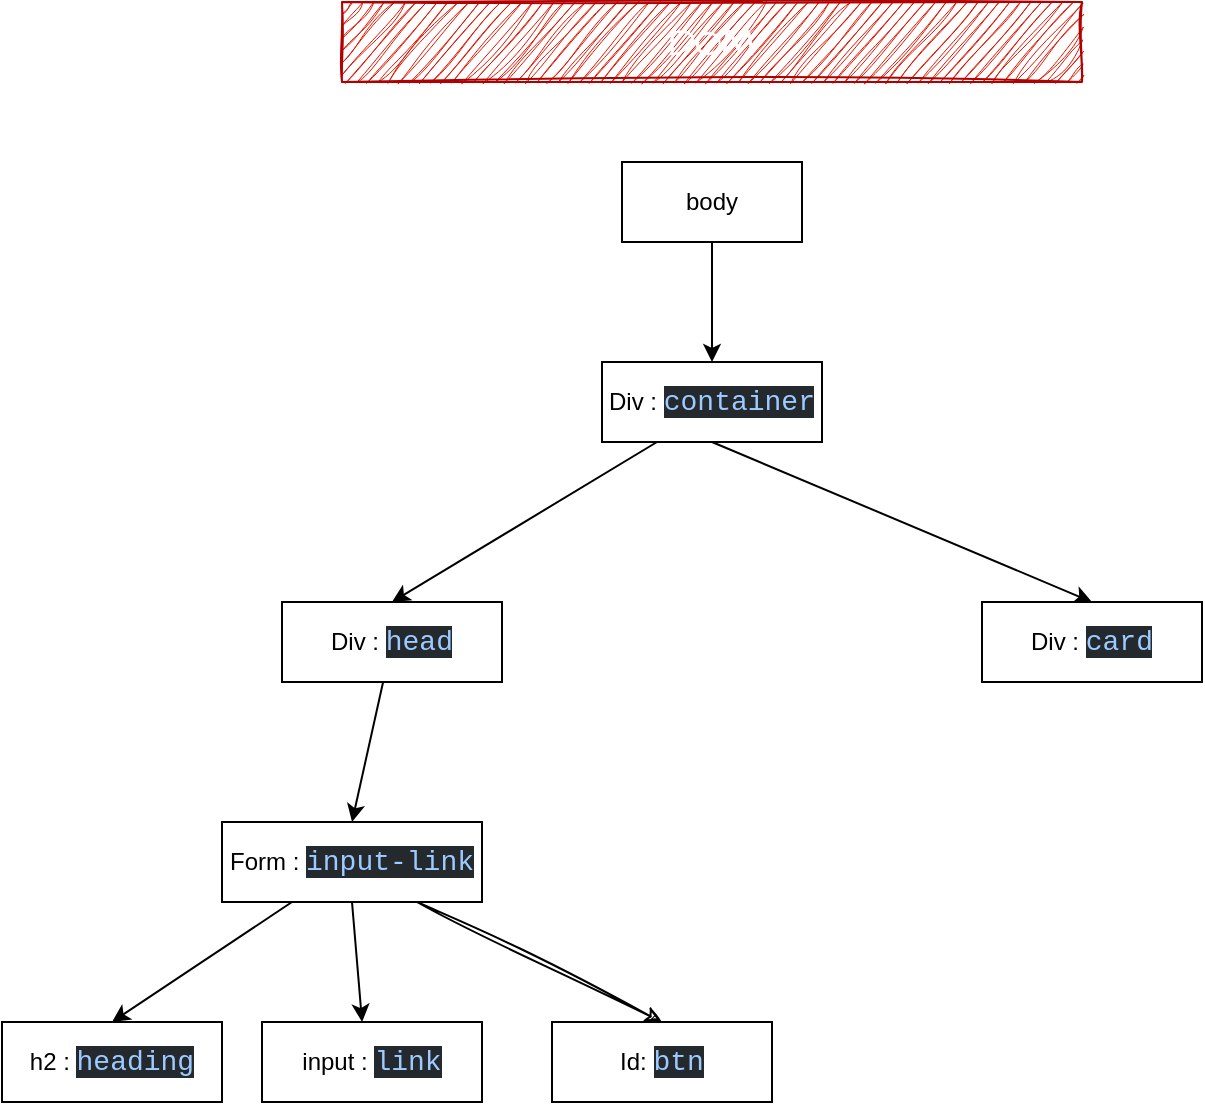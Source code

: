 <mxfile>
    <diagram id="dDjUmZIwO7uX91-Sz7dD" name="Page-1">
        <mxGraphModel dx="312" dy="353" grid="1" gridSize="10" guides="1" tooltips="1" connect="1" arrows="1" fold="1" page="1" pageScale="1" pageWidth="850" pageHeight="1100" math="0" shadow="0">
            <root>
                <mxCell id="0"/>
                <mxCell id="1" parent="0"/>
                <mxCell id="3" style="edgeStyle=none;html=1;" parent="1" source="2" edge="1">
                    <mxGeometry relative="1" as="geometry">
                        <mxPoint x="395" y="190" as="targetPoint"/>
                    </mxGeometry>
                </mxCell>
                <mxCell id="2" value="body" style="whiteSpace=wrap;html=1;" parent="1" vertex="1">
                    <mxGeometry x="350" y="90" width="90" height="40" as="geometry"/>
                </mxCell>
                <mxCell id="7" style="edgeStyle=none;html=1;exitX=0.5;exitY=1;exitDx=0;exitDy=0;entryX=0.5;entryY=0;entryDx=0;entryDy=0;" edge="1" parent="1" source="4" target="8">
                    <mxGeometry relative="1" as="geometry">
                        <mxPoint x="395" y="300" as="targetPoint"/>
                        <mxPoint x="460" y="250" as="sourcePoint"/>
                    </mxGeometry>
                </mxCell>
                <mxCell id="10" style="edgeStyle=none;html=1;exitX=0.25;exitY=1;exitDx=0;exitDy=0;entryX=0.5;entryY=0;entryDx=0;entryDy=0;" edge="1" parent="1" source="4" target="11">
                    <mxGeometry relative="1" as="geometry">
                        <mxPoint x="240" y="310" as="targetPoint"/>
                    </mxGeometry>
                </mxCell>
                <mxCell id="4" value="Div :&amp;nbsp;&lt;span style=&quot;color: rgb(158, 203, 255); background-color: rgb(36, 41, 46); font-family: Consolas, &amp;quot;Courier New&amp;quot;, monospace; font-size: 14px;&quot;&gt;container&lt;/span&gt;" style="whiteSpace=wrap;html=1;" parent="1" vertex="1">
                    <mxGeometry x="340" y="190" width="110" height="40" as="geometry"/>
                </mxCell>
                <mxCell id="8" value="Div :&amp;nbsp;&lt;span style=&quot;color: rgb(158, 203, 255); background-color: rgb(36, 41, 46); font-family: Consolas, &amp;quot;Courier New&amp;quot;, monospace; font-size: 14px;&quot;&gt;card&lt;/span&gt;" style="whiteSpace=wrap;html=1;" vertex="1" parent="1">
                    <mxGeometry x="530" y="310" width="110" height="40" as="geometry"/>
                </mxCell>
                <mxCell id="14" value="" style="edgeStyle=none;html=1;entryX=0.5;entryY=0;entryDx=0;entryDy=0;" edge="1" parent="1" source="11" target="16">
                    <mxGeometry relative="1" as="geometry">
                        <mxPoint x="230" y="420" as="targetPoint"/>
                    </mxGeometry>
                </mxCell>
                <mxCell id="11" value="Div :&amp;nbsp;&lt;span style=&quot;color: rgb(158, 203, 255); background-color: rgb(36, 41, 46); font-family: Consolas, &amp;quot;Courier New&amp;quot;, monospace; font-size: 14px;&quot;&gt;head&lt;/span&gt;" style="whiteSpace=wrap;html=1;" vertex="1" parent="1">
                    <mxGeometry x="180" y="310" width="110" height="40" as="geometry"/>
                </mxCell>
                <mxCell id="18" style="edgeStyle=none;html=1;entryX=0.455;entryY=0;entryDx=0;entryDy=0;entryPerimeter=0;exitX=0.5;exitY=1;exitDx=0;exitDy=0;" edge="1" parent="1" source="16" target="20">
                    <mxGeometry relative="1" as="geometry">
                        <mxPoint x="280" y="480" as="targetPoint"/>
                        <mxPoint x="215" y="470" as="sourcePoint"/>
                    </mxGeometry>
                </mxCell>
                <mxCell id="21" style="edgeStyle=none;html=1;entryX=0.5;entryY=0;entryDx=0;entryDy=0;" edge="1" parent="1" source="16" target="19">
                    <mxGeometry relative="1" as="geometry"/>
                </mxCell>
                <mxCell id="30" style="edgeStyle=none;sketch=1;hachureGap=4;jiggle=2;curveFitting=1;html=1;exitX=0.75;exitY=1;exitDx=0;exitDy=0;entryX=0.5;entryY=0;entryDx=0;entryDy=0;fontFamily=Architects Daughter;fontSource=https%3A%2F%2Ffonts.googleapis.com%2Fcss%3Ffamily%3DArchitects%2BDaughter;fontSize=16;" edge="1" parent="1" source="16" target="23">
                    <mxGeometry relative="1" as="geometry"/>
                </mxCell>
                <mxCell id="16" value="Form : &lt;font face=&quot;Consolas, Courier New, monospace&quot; color=&quot;#9ecbff&quot;&gt;&lt;span style=&quot;font-size: 14px; background-color: rgb(36, 41, 46);&quot;&gt;input-link&lt;/span&gt;&lt;/font&gt;" style="whiteSpace=wrap;html=1;" vertex="1" parent="1">
                    <mxGeometry x="150" y="420" width="130" height="40" as="geometry"/>
                </mxCell>
                <mxCell id="19" value="h2 :&amp;nbsp;&lt;span style=&quot;color: rgb(158, 203, 255); background-color: rgb(36, 41, 46); font-family: Consolas, &amp;quot;Courier New&amp;quot;, monospace; font-size: 14px;&quot;&gt;heading&lt;/span&gt;" style="whiteSpace=wrap;html=1;" vertex="1" parent="1">
                    <mxGeometry x="40" y="520" width="110" height="40" as="geometry"/>
                </mxCell>
                <mxCell id="20" value="input : &lt;font face=&quot;Consolas, Courier New, monospace&quot; color=&quot;#9ecbff&quot;&gt;&lt;span style=&quot;font-size: 14px; background-color: rgb(36, 41, 46);&quot;&gt;link&lt;/span&gt;&lt;/font&gt;" style="whiteSpace=wrap;html=1;" vertex="1" parent="1">
                    <mxGeometry x="170" y="520" width="110" height="40" as="geometry"/>
                </mxCell>
                <mxCell id="23" value="Id:&amp;nbsp;&lt;span style=&quot;color: rgb(158, 203, 255); background-color: rgb(36, 41, 46); font-family: Consolas, &amp;quot;Courier New&amp;quot;, monospace; font-size: 14px;&quot;&gt;btn&lt;/span&gt;" style="whiteSpace=wrap;html=1;" vertex="1" parent="1">
                    <mxGeometry x="315" y="520" width="110" height="40" as="geometry"/>
                </mxCell>
                <mxCell id="26" value="DOM" style="whiteSpace=wrap;html=1;sketch=1;hachureGap=4;jiggle=2;curveFitting=1;fontFamily=Architects Daughter;fontSource=https%3A%2F%2Ffonts.googleapis.com%2Fcss%3Ffamily%3DArchitects%2BDaughter;fontSize=20;fillColor=#e51400;fontColor=#ffffff;strokeColor=#B20000;" vertex="1" parent="1">
                    <mxGeometry x="210" y="10" width="370" height="40" as="geometry"/>
                </mxCell>
            </root>
        </mxGraphModel>
    </diagram>
</mxfile>